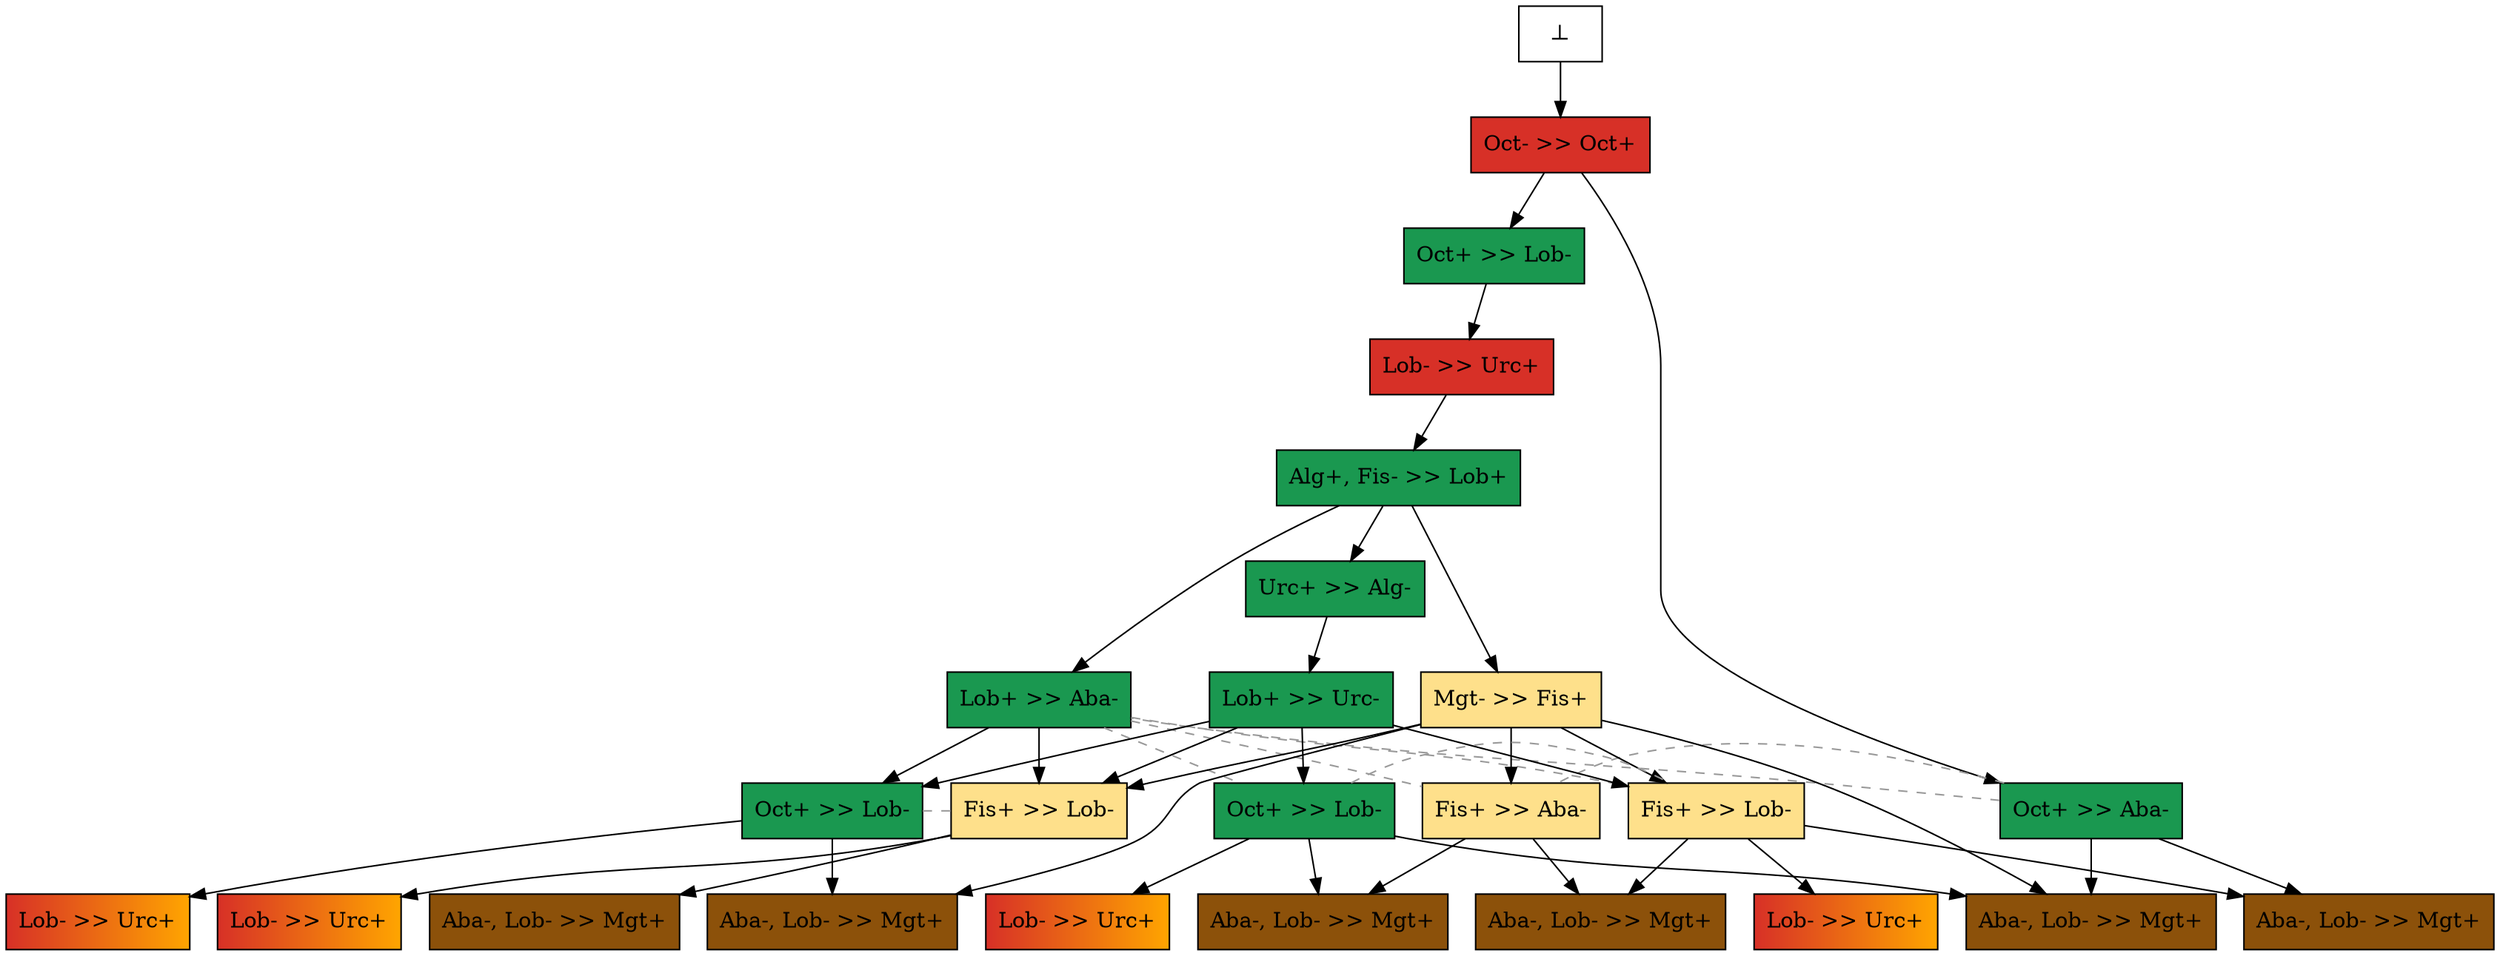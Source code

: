 digraph test {
e2 -> e4;
e2 -> e5;
e4 -> e9;
e9 -> e12;
e12 -> e21;
e12 -> e22;
e12 -> e24;
e21 -> e34;
e24 -> e36;
e34 -> e48;
e22 -> e65;
e34 -> e65;
e24 -> e67;
e34 -> e67;
e22 -> e88;
e24 -> e88;
e34 -> e88;
e36 -> e291;
e67 -> e291;
e5 -> e294;
e67 -> e294;
e88 -> e296;
e88 -> e298;
e36 -> e300;
e48 -> e300;
e5 -> e302;
e24 -> e302;
e48 -> e302;
e24 -> e303;
e65 -> e303;
e67 -> e410;
e65 -> e421;
e48 -> e501;
e0 -> e2;

//conflicts
e5 -> e22 [arrowhead=none color=gray60 style=dashed constraint=false];
e5 -> e36 [arrowhead=none color=gray60 style=dashed constraint=false];
e22 -> e36 [arrowhead=none color=gray60 style=dashed constraint=false];
e22 -> e48 [arrowhead=none color=gray60 style=dashed constraint=false];
e22 -> e67 [arrowhead=none color=gray60 style=dashed constraint=false];
e48 -> e67 [arrowhead=none color=gray60 style=dashed constraint=false];
e65 -> e88 [arrowhead=none color=gray60 style=dashed constraint=false];

e2 [color="black" fillcolor="#d73027:#d73027" label="Oct- >> Oct+" shape=box style=filled];
e4 [color="black" fillcolor="#1a9850:#1a9850" label="Oct+ >> Lob-" shape=box style=filled];
e5 [color="black" fillcolor="#1a9850:#1a9850" label="Oct+ >> Aba-" shape=box style=filled];
e9 [color="black" fillcolor="#d73027:#d73027" label="Lob- >> Urc+" shape=box style=filled];
e12 [color="black" fillcolor="#1a9850:#1a9850" label="Alg+, Fis- >> Lob+" shape=box style=filled];
e21 [color="black" fillcolor="#1a9850:#1a9850" label="Urc+ >> Alg-" shape=box style=filled];
e22 [color="black" fillcolor="#1a9850:#1a9850" label="Lob+ >> Aba-" shape=box style=filled];
e24 [color="black" fillcolor="#fee08b:#fee08b" label="Mgt- >> Fis+" shape=box style=filled];
e34 [color="black" fillcolor="#1a9850:#1a9850" label="Lob+ >> Urc-" shape=box style=filled];
e36 [color="black" fillcolor="#fee08b:#fee08b" label="Fis+ >> Aba-" shape=box style=filled];
e48 [color="black" fillcolor="#1a9850:#1a9850" label="Oct+ >> Lob-" shape=box style=filled];
e65 [color="black" fillcolor="#1a9850:#1a9850" label="Oct+ >> Lob-" shape=box style=filled];
e67 [color="black" fillcolor="#fee08b:#fee08b" label="Fis+ >> Lob-" shape=box style=filled];
e88 [color="black" fillcolor="#fee08b:#fee08b" label="Fis+ >> Lob-" shape=box style=filled];
e291 [color="black" fillcolor="#8c510a:#8c510a" label="Aba-, Lob- >> Mgt+" shape=box style=filled];
e294 [color="black" fillcolor="#8c510a:#8c510a" label="Aba-, Lob- >> Mgt+" shape=box style=filled];
e296 [color="black" fillcolor="#8c510a:#8c510a" label="Aba-, Lob- >> Mgt+" shape=box style=filled];
e298 [color="black" fillcolor="#d73027:orange" label="Lob- >> Urc+" shape=box style=filled];
e300 [color="black" fillcolor="#8c510a:#8c510a" label="Aba-, Lob- >> Mgt+" shape=box style=filled];
e302 [color="black" fillcolor="#8c510a:#8c510a" label="Aba-, Lob- >> Mgt+" shape=box style=filled];
e303 [color="black" fillcolor="#8c510a:#8c510a" label="Aba-, Lob- >> Mgt+" shape=box style=filled];
e410 [color="black" fillcolor="#d73027:orange" label="Lob- >> Urc+" shape=box style=filled];
e421 [color="black" fillcolor="#d73027:orange" label="Lob- >> Urc+" shape=box style=filled];
e501 [color="black" fillcolor="#d73027:orange" label="Lob- >> Urc+" shape=box style=filled];
e0 [fillcolor="white" label="⊥" shape=box style=filled];
}
